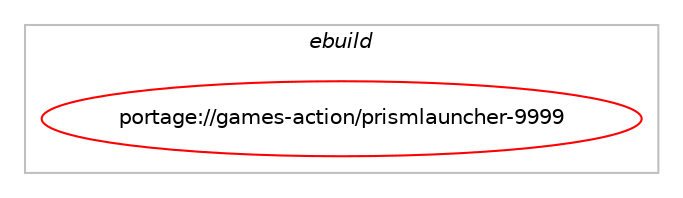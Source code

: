 digraph prolog {

# *************
# Graph options
# *************

newrank=true;
concentrate=true;
compound=true;
graph [rankdir=LR,fontname=Helvetica,fontsize=10,ranksep=1.5];#, ranksep=2.5, nodesep=0.2];
edge  [arrowhead=vee];
node  [fontname=Helvetica,fontsize=10];

# **********
# The ebuild
# **********

subgraph cluster_leftcol {
color=gray;
label=<<i>ebuild</i>>;
id [label="portage://games-action/prismlauncher-9999", color=red, width=4, href="../games-action/prismlauncher-9999.svg"];
}

# ****************
# The dependencies
# ****************

subgraph cluster_midcol {
color=gray;
label=<<i>dependencies</i>>;
subgraph cluster_compile {
fillcolor="#eeeeee";
style=filled;
label=<<i>compile</i>>;
# *** BEGIN UNKNOWN DEPENDENCY TYPE (TODO) ***
# id -> equal(use_conditional_group(negative,qt6,portage://games-action/prismlauncher-9999,[package_dependency(portage://games-action/prismlauncher-9999,install,no,dev-libs,quazip,greaterequal,[1.3,,,1.3],any_same_slot,[use(enable(qt5),positive)])]))
# *** END UNKNOWN DEPENDENCY TYPE (TODO) ***

# *** BEGIN UNKNOWN DEPENDENCY TYPE (TODO) ***
# id -> equal(use_conditional_group(negative,qt6,portage://games-action/prismlauncher-9999,[package_dependency(portage://games-action/prismlauncher-9999,install,no,dev-qt,qtconcurrent,greaterequal,[5.12.0,,,5.12.0],[slot(5)],[]),package_dependency(portage://games-action/prismlauncher-9999,install,no,dev-qt,qtcore,greaterequal,[5.12.0,,,5.12.0],[slot(5)],[]),package_dependency(portage://games-action/prismlauncher-9999,install,no,dev-qt,qtgui,greaterequal,[5.12.0,,,5.12.0],[slot(5)],[]),package_dependency(portage://games-action/prismlauncher-9999,install,no,dev-qt,qtnetwork,greaterequal,[5.12.0,,,5.12.0],[slot(5)],[]),package_dependency(portage://games-action/prismlauncher-9999,install,no,dev-qt,qtnetworkauth,greaterequal,[5.12.0,,,5.12.0],[slot(5)],[]),package_dependency(portage://games-action/prismlauncher-9999,install,no,dev-qt,qttest,greaterequal,[5.12.0,,,5.12.0],[slot(5)],[]),package_dependency(portage://games-action/prismlauncher-9999,install,no,dev-qt,qtwidgets,greaterequal,[5.12.0,,,5.12.0],[slot(5)],[]),package_dependency(portage://games-action/prismlauncher-9999,install,no,dev-qt,qtxml,greaterequal,[5.12.0,,,5.12.0],[slot(5)],[])]))
# *** END UNKNOWN DEPENDENCY TYPE (TODO) ***

# *** BEGIN UNKNOWN DEPENDENCY TYPE (TODO) ***
# id -> equal(use_conditional_group(positive,qt6,portage://games-action/prismlauncher-9999,[package_dependency(portage://games-action/prismlauncher-9999,install,no,dev-libs,quazip,greaterequal,[1.3,,,1.3],any_same_slot,[use(enable(qt6),negative)])]))
# *** END UNKNOWN DEPENDENCY TYPE (TODO) ***

# *** BEGIN UNKNOWN DEPENDENCY TYPE (TODO) ***
# id -> equal(use_conditional_group(positive,qt6,portage://games-action/prismlauncher-9999,[package_dependency(portage://games-action/prismlauncher-9999,install,no,dev-qt,qtbase,greaterequal,[6.0.0,,,6.0.0],[slot(6)],[use(enable(concurrent),none),use(enable(gui),none),use(enable(network),none),use(enable(widgets),none),use(enable(xml),positive)]),package_dependency(portage://games-action/prismlauncher-9999,install,no,dev-qt,qt5compat,greaterequal,[6.0.0,,,6.0.0],[slot(6)],[]),package_dependency(portage://games-action/prismlauncher-9999,install,no,dev-qt,qtnetworkauth,greaterequal,[6.0.0,,,6.0.0],[slot(6)],[])]))
# *** END UNKNOWN DEPENDENCY TYPE (TODO) ***

# *** BEGIN UNKNOWN DEPENDENCY TYPE (TODO) ***
# id -> equal(package_dependency(portage://games-action/prismlauncher-9999,install,no,app-text,cmark,none,[,,],any_same_slot,[]))
# *** END UNKNOWN DEPENDENCY TYPE (TODO) ***

# *** BEGIN UNKNOWN DEPENDENCY TYPE (TODO) ***
# id -> equal(package_dependency(portage://games-action/prismlauncher-9999,install,no,dev-cpp,gulrak-filesystem,none,[,,],[],[]))
# *** END UNKNOWN DEPENDENCY TYPE (TODO) ***

# *** BEGIN UNKNOWN DEPENDENCY TYPE (TODO) ***
# id -> equal(package_dependency(portage://games-action/prismlauncher-9999,install,no,dev-cpp,tomlplusplus,none,[,,],[],[]))
# *** END UNKNOWN DEPENDENCY TYPE (TODO) ***

# *** BEGIN UNKNOWN DEPENDENCY TYPE (TODO) ***
# id -> equal(package_dependency(portage://games-action/prismlauncher-9999,install,no,dev-java,java-config,greaterequal,[2.2.0,,-r3,2.2.0-r3],[],[]))
# *** END UNKNOWN DEPENDENCY TYPE (TODO) ***

# *** BEGIN UNKNOWN DEPENDENCY TYPE (TODO) ***
# id -> equal(package_dependency(portage://games-action/prismlauncher-9999,install,no,media-libs,libglvnd,none,[,,],[],[]))
# *** END UNKNOWN DEPENDENCY TYPE (TODO) ***

# *** BEGIN UNKNOWN DEPENDENCY TYPE (TODO) ***
# id -> equal(package_dependency(portage://games-action/prismlauncher-9999,install,no,sys-libs,zlib,none,[,,],[],[]))
# *** END UNKNOWN DEPENDENCY TYPE (TODO) ***

# *** BEGIN UNKNOWN DEPENDENCY TYPE (TODO) ***
# id -> equal(package_dependency(portage://games-action/prismlauncher-9999,install,no,virtual,jdk,greaterequal,[1.8.0,,,1.8.0],any_different_slot,[]))
# *** END UNKNOWN DEPENDENCY TYPE (TODO) ***

}
subgraph cluster_compileandrun {
fillcolor="#eeeeee";
style=filled;
label=<<i>compile and run</i>>;
}
subgraph cluster_run {
fillcolor="#eeeeee";
style=filled;
label=<<i>run</i>>;
# *** BEGIN UNKNOWN DEPENDENCY TYPE (TODO) ***
# id -> equal(use_conditional_group(negative,qt6,portage://games-action/prismlauncher-9999,[package_dependency(portage://games-action/prismlauncher-9999,run,no,dev-libs,quazip,greaterequal,[1.3,,,1.3],any_same_slot,[use(enable(qt5),positive)])]))
# *** END UNKNOWN DEPENDENCY TYPE (TODO) ***

# *** BEGIN UNKNOWN DEPENDENCY TYPE (TODO) ***
# id -> equal(use_conditional_group(negative,qt6,portage://games-action/prismlauncher-9999,[package_dependency(portage://games-action/prismlauncher-9999,run,no,dev-qt,qtconcurrent,greaterequal,[5.12.0,,,5.12.0],[slot(5)],[]),package_dependency(portage://games-action/prismlauncher-9999,run,no,dev-qt,qtcore,greaterequal,[5.12.0,,,5.12.0],[slot(5)],[]),package_dependency(portage://games-action/prismlauncher-9999,run,no,dev-qt,qtgui,greaterequal,[5.12.0,,,5.12.0],[slot(5)],[]),package_dependency(portage://games-action/prismlauncher-9999,run,no,dev-qt,qtnetwork,greaterequal,[5.12.0,,,5.12.0],[slot(5)],[]),package_dependency(portage://games-action/prismlauncher-9999,run,no,dev-qt,qtnetworkauth,greaterequal,[5.12.0,,,5.12.0],[slot(5)],[]),package_dependency(portage://games-action/prismlauncher-9999,run,no,dev-qt,qttest,greaterequal,[5.12.0,,,5.12.0],[slot(5)],[]),package_dependency(portage://games-action/prismlauncher-9999,run,no,dev-qt,qtwidgets,greaterequal,[5.12.0,,,5.12.0],[slot(5)],[]),package_dependency(portage://games-action/prismlauncher-9999,run,no,dev-qt,qtxml,greaterequal,[5.12.0,,,5.12.0],[slot(5)],[])]))
# *** END UNKNOWN DEPENDENCY TYPE (TODO) ***

# *** BEGIN UNKNOWN DEPENDENCY TYPE (TODO) ***
# id -> equal(use_conditional_group(negative,qt6,portage://games-action/prismlauncher-9999,[package_dependency(portage://games-action/prismlauncher-9999,run,no,dev-qt,qtsvg,greaterequal,[5.12.0,,,5.12.0],[slot(5)],[])]))
# *** END UNKNOWN DEPENDENCY TYPE (TODO) ***

# *** BEGIN UNKNOWN DEPENDENCY TYPE (TODO) ***
# id -> equal(use_conditional_group(positive,qt6,portage://games-action/prismlauncher-9999,[package_dependency(portage://games-action/prismlauncher-9999,run,no,dev-libs,quazip,greaterequal,[1.3,,,1.3],any_same_slot,[use(enable(qt6),negative)])]))
# *** END UNKNOWN DEPENDENCY TYPE (TODO) ***

# *** BEGIN UNKNOWN DEPENDENCY TYPE (TODO) ***
# id -> equal(use_conditional_group(positive,qt6,portage://games-action/prismlauncher-9999,[package_dependency(portage://games-action/prismlauncher-9999,run,no,dev-qt,qtbase,greaterequal,[6.0.0,,,6.0.0],[slot(6)],[use(enable(concurrent),none),use(enable(gui),none),use(enable(network),none),use(enable(widgets),none),use(enable(xml),positive)]),package_dependency(portage://games-action/prismlauncher-9999,run,no,dev-qt,qt5compat,greaterequal,[6.0.0,,,6.0.0],[slot(6)],[]),package_dependency(portage://games-action/prismlauncher-9999,run,no,dev-qt,qtnetworkauth,greaterequal,[6.0.0,,,6.0.0],[slot(6)],[])]))
# *** END UNKNOWN DEPENDENCY TYPE (TODO) ***

# *** BEGIN UNKNOWN DEPENDENCY TYPE (TODO) ***
# id -> equal(use_conditional_group(positive,qt6,portage://games-action/prismlauncher-9999,[package_dependency(portage://games-action/prismlauncher-9999,run,no,dev-qt,qtsvg,greaterequal,[6.0.0,,,6.0.0],[slot(6)],[])]))
# *** END UNKNOWN DEPENDENCY TYPE (TODO) ***

# *** BEGIN UNKNOWN DEPENDENCY TYPE (TODO) ***
# id -> equal(package_dependency(portage://games-action/prismlauncher-9999,run,no,app-text,cmark,none,[,,],any_same_slot,[]))
# *** END UNKNOWN DEPENDENCY TYPE (TODO) ***

# *** BEGIN UNKNOWN DEPENDENCY TYPE (TODO) ***
# id -> equal(package_dependency(portage://games-action/prismlauncher-9999,run,no,dev-cpp,tomlplusplus,none,[,,],[],[]))
# *** END UNKNOWN DEPENDENCY TYPE (TODO) ***

# *** BEGIN UNKNOWN DEPENDENCY TYPE (TODO) ***
# id -> equal(package_dependency(portage://games-action/prismlauncher-9999,run,no,dev-java,java-config,greaterequal,[2.2.0,,-r3,2.2.0-r3],[],[]))
# *** END UNKNOWN DEPENDENCY TYPE (TODO) ***

# *** BEGIN UNKNOWN DEPENDENCY TYPE (TODO) ***
# id -> equal(package_dependency(portage://games-action/prismlauncher-9999,run,no,sys-libs,zlib,none,[,,],[],[]))
# *** END UNKNOWN DEPENDENCY TYPE (TODO) ***

# *** BEGIN UNKNOWN DEPENDENCY TYPE (TODO) ***
# id -> equal(package_dependency(portage://games-action/prismlauncher-9999,run,no,virtual,jre,greaterequal,[1.8.0,,,1.8.0],any_different_slot,[]))
# *** END UNKNOWN DEPENDENCY TYPE (TODO) ***

# *** BEGIN UNKNOWN DEPENDENCY TYPE (TODO) ***
# id -> equal(package_dependency(portage://games-action/prismlauncher-9999,run,no,virtual,opengl,none,[,,],[],[]))
# *** END UNKNOWN DEPENDENCY TYPE (TODO) ***

}
}

# **************
# The candidates
# **************

subgraph cluster_choices {
rank=same;
color=gray;
label=<<i>candidates</i>>;

}

}
